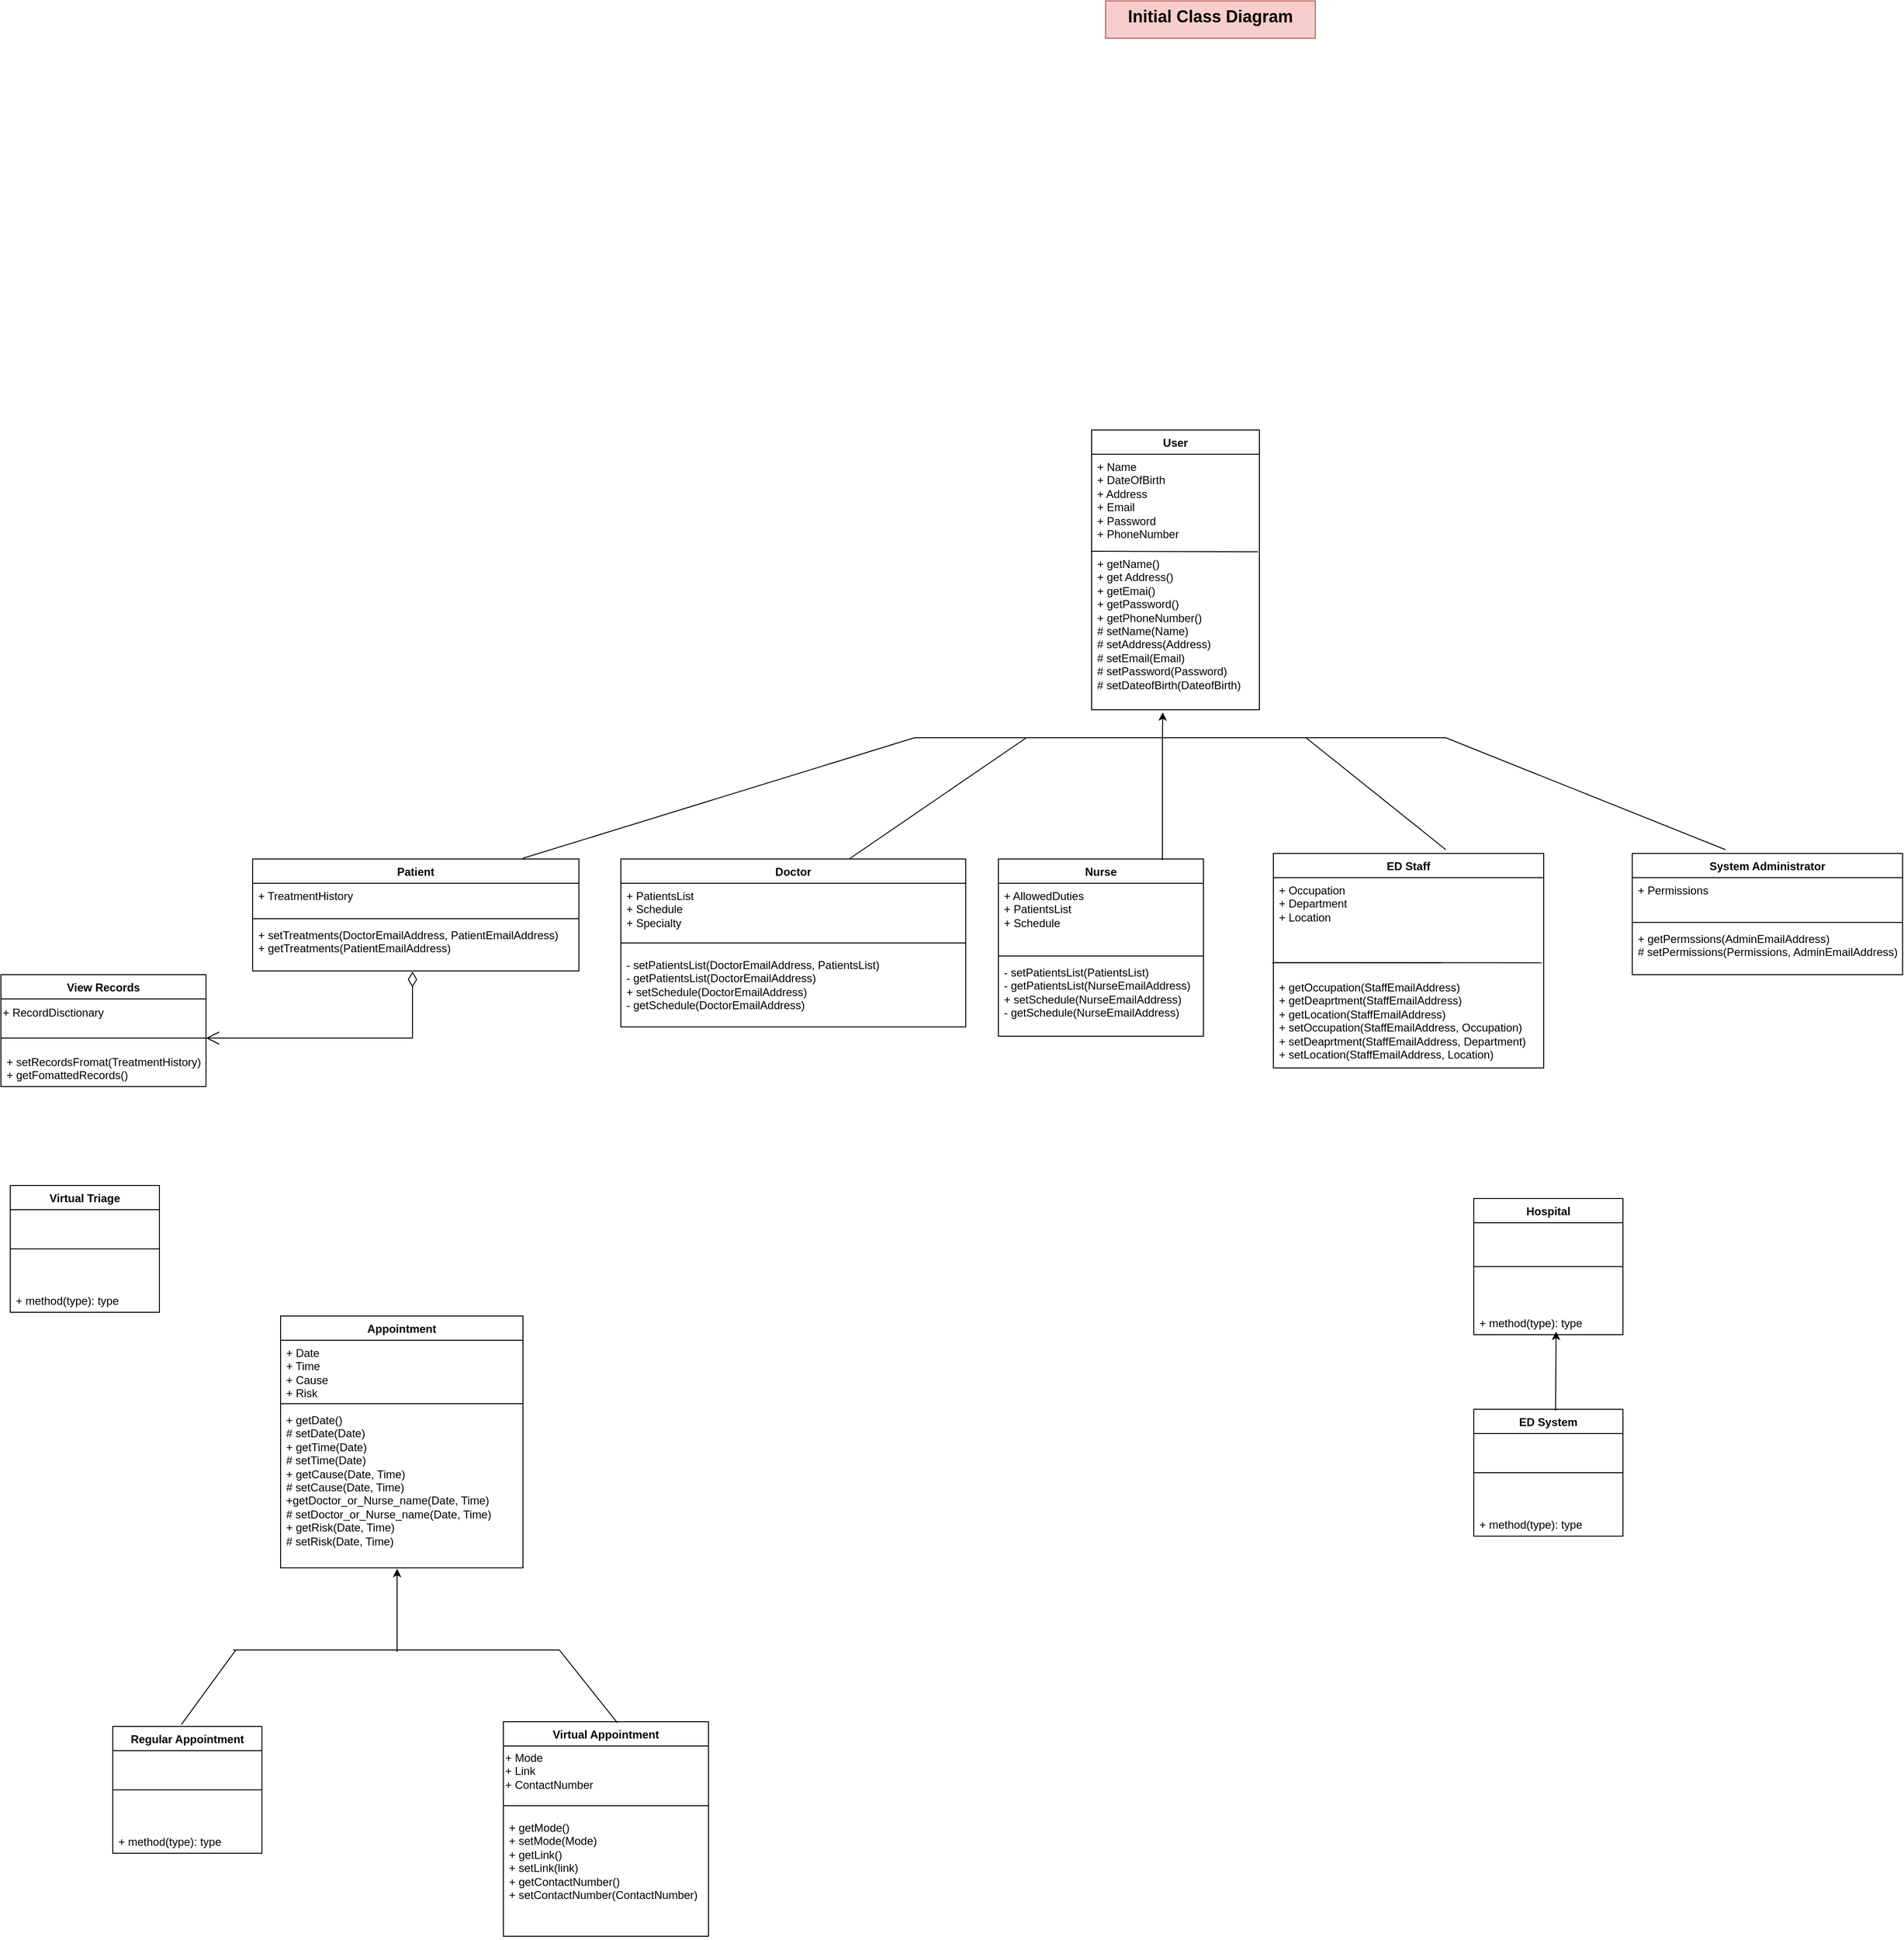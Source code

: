 <mxfile version="24.7.17">
  <diagram name="Page-1" id="DIFtrZZW887G86_Ft9EP">
    <mxGraphModel dx="2277" dy="1880" grid="1" gridSize="10" guides="1" tooltips="1" connect="1" arrows="1" fold="1" page="1" pageScale="1" pageWidth="850" pageHeight="1100" math="0" shadow="0">
      <root>
        <mxCell id="0" />
        <mxCell id="1" parent="0" />
        <mxCell id="kCQZ86NIx0HZvK4VsaJa-13" value="Nurse" style="swimlane;fontStyle=1;align=center;verticalAlign=top;childLayout=stackLayout;horizontal=1;startSize=26;horizontalStack=0;resizeParent=1;resizeParentMax=0;resizeLast=0;collapsible=1;marginBottom=0;whiteSpace=wrap;html=1;" parent="1" vertex="1">
          <mxGeometry x="250" y="290" width="220" height="190" as="geometry" />
        </mxCell>
        <mxCell id="kCQZ86NIx0HZvK4VsaJa-14" value="&lt;div&gt;+ AllowedDuties&lt;/div&gt;&lt;div&gt;+ PatientsList&lt;br&gt;+ Schedule&lt;/div&gt;" style="text;strokeColor=none;fillColor=none;align=left;verticalAlign=top;spacingLeft=4;spacingRight=4;overflow=hidden;rotatable=0;points=[[0,0.5],[1,0.5]];portConstraint=eastwest;whiteSpace=wrap;html=1;" parent="kCQZ86NIx0HZvK4VsaJa-13" vertex="1">
          <mxGeometry y="26" width="220" height="74" as="geometry" />
        </mxCell>
        <mxCell id="kCQZ86NIx0HZvK4VsaJa-15" value="" style="line;strokeWidth=1;fillColor=none;align=left;verticalAlign=middle;spacingTop=-1;spacingLeft=3;spacingRight=3;rotatable=0;labelPosition=right;points=[];portConstraint=eastwest;strokeColor=inherit;" parent="kCQZ86NIx0HZvK4VsaJa-13" vertex="1">
          <mxGeometry y="100" width="220" height="8" as="geometry" />
        </mxCell>
        <mxCell id="kCQZ86NIx0HZvK4VsaJa-16" value="- setPatientsList(PatientsList)&lt;div&gt;- getPatientsList(NurseEmailAddress)&lt;/div&gt;&lt;div&gt;&lt;span style=&quot;background-color: initial;&quot;&gt;+ setSchedule(&lt;/span&gt;NurseEmailAddress&lt;span style=&quot;background-color: initial;&quot;&gt;)&lt;/span&gt;&lt;br&gt;&lt;/div&gt;&lt;div&gt;- getSchedule(NurseEmailAddress)&lt;/div&gt;&lt;div&gt;&lt;br&gt;&lt;/div&gt;" style="text;strokeColor=none;fillColor=none;align=left;verticalAlign=top;spacingLeft=4;spacingRight=4;overflow=hidden;rotatable=0;points=[[0,0.5],[1,0.5]];portConstraint=eastwest;whiteSpace=wrap;html=1;" parent="kCQZ86NIx0HZvK4VsaJa-13" vertex="1">
          <mxGeometry y="108" width="220" height="82" as="geometry" />
        </mxCell>
        <mxCell id="kCQZ86NIx0HZvK4VsaJa-17" value="Patient" style="swimlane;fontStyle=1;align=center;verticalAlign=top;childLayout=stackLayout;horizontal=1;startSize=26;horizontalStack=0;resizeParent=1;resizeParentMax=0;resizeLast=0;collapsible=1;marginBottom=0;whiteSpace=wrap;html=1;" parent="1" vertex="1">
          <mxGeometry x="-550" y="290" width="350" height="120" as="geometry" />
        </mxCell>
        <mxCell id="kCQZ86NIx0HZvK4VsaJa-18" value="&lt;div&gt;+ TreatmentHistory&lt;br&gt;&lt;/div&gt;" style="text;strokeColor=none;fillColor=none;align=left;verticalAlign=top;spacingLeft=4;spacingRight=4;overflow=hidden;rotatable=0;points=[[0,0.5],[1,0.5]];portConstraint=eastwest;whiteSpace=wrap;html=1;" parent="kCQZ86NIx0HZvK4VsaJa-17" vertex="1">
          <mxGeometry y="26" width="350" height="34" as="geometry" />
        </mxCell>
        <mxCell id="kCQZ86NIx0HZvK4VsaJa-19" value="" style="line;strokeWidth=1;fillColor=none;align=left;verticalAlign=middle;spacingTop=-1;spacingLeft=3;spacingRight=3;rotatable=0;labelPosition=right;points=[];portConstraint=eastwest;strokeColor=inherit;" parent="kCQZ86NIx0HZvK4VsaJa-17" vertex="1">
          <mxGeometry y="60" width="350" height="8" as="geometry" />
        </mxCell>
        <mxCell id="kCQZ86NIx0HZvK4VsaJa-20" value="&lt;div&gt;+ setTreatments(DoctorEmailAddress, Patient&lt;span style=&quot;background-color: initial;&quot;&gt;EmailAddress&lt;/span&gt;&lt;span style=&quot;background-color: initial;&quot;&gt;)&lt;/span&gt;&lt;/div&gt;&lt;div&gt;&lt;span style=&quot;background-color: initial;&quot;&gt;+&amp;nbsp;&lt;/span&gt;&lt;span style=&quot;background-color: initial;&quot;&gt;getTreatments(Patient&lt;/span&gt;&lt;span style=&quot;background-color: initial;&quot;&gt;EmailAddress&lt;/span&gt;&lt;span style=&quot;background-color: initial;&quot;&gt;)&lt;/span&gt;&lt;/div&gt;&lt;div&gt;&lt;br&gt;&lt;/div&gt;&lt;div&gt;&lt;span style=&quot;background-color: initial;&quot;&gt;&lt;br&gt;&lt;/span&gt;&lt;/div&gt;" style="text;strokeColor=none;fillColor=none;align=left;verticalAlign=top;spacingLeft=4;spacingRight=4;overflow=hidden;rotatable=0;points=[[0,0.5],[1,0.5]];portConstraint=eastwest;whiteSpace=wrap;html=1;" parent="kCQZ86NIx0HZvK4VsaJa-17" vertex="1">
          <mxGeometry y="68" width="350" height="52" as="geometry" />
        </mxCell>
        <mxCell id="kCQZ86NIx0HZvK4VsaJa-21" value="ED Staff" style="swimlane;fontStyle=1;align=center;verticalAlign=top;childLayout=stackLayout;horizontal=1;startSize=26;horizontalStack=0;resizeParent=1;resizeParentMax=0;resizeLast=0;collapsible=1;marginBottom=0;whiteSpace=wrap;html=1;" parent="1" vertex="1">
          <mxGeometry x="545" y="284" width="290" height="230" as="geometry" />
        </mxCell>
        <mxCell id="kCQZ86NIx0HZvK4VsaJa-22" value="&lt;div&gt;+ Occupation&lt;/div&gt;&lt;div&gt;+ Department&lt;/div&gt;&lt;div&gt;&lt;span style=&quot;background-color: initial;&quot;&gt;+ Location&lt;/span&gt;&lt;br&gt;&lt;/div&gt;" style="text;strokeColor=none;fillColor=none;align=left;verticalAlign=top;spacingLeft=4;spacingRight=4;overflow=hidden;rotatable=0;points=[[0,0.5],[1,0.5]];portConstraint=eastwest;whiteSpace=wrap;html=1;" parent="kCQZ86NIx0HZvK4VsaJa-21" vertex="1">
          <mxGeometry y="26" width="290" height="104" as="geometry" />
        </mxCell>
        <mxCell id="kCQZ86NIx0HZvK4VsaJa-24" value="+ getOccupation(StaffEmailAddress)&lt;div&gt;+ getDeaprtment(&lt;span style=&quot;background-color: initial;&quot;&gt;StaffEmailAddress&lt;/span&gt;&lt;span style=&quot;background-color: initial;&quot;&gt;)&lt;/span&gt;&lt;/div&gt;&lt;div&gt;+ getLocation(&lt;span style=&quot;background-color: initial;&quot;&gt;StaffEmailAddress&lt;/span&gt;&lt;span style=&quot;background-color: initial;&quot;&gt;)&lt;/span&gt;&lt;/div&gt;&lt;div&gt;+ setOccupation(&lt;span style=&quot;background-color: initial;&quot;&gt;StaffEmailAddress&lt;/span&gt;&lt;span style=&quot;background-color: initial;&quot;&gt;, Occupation)&lt;/span&gt;&lt;/div&gt;&lt;div&gt;&lt;div&gt;+ setDeaprtment(&lt;span style=&quot;background-color: initial;&quot;&gt;StaffEmailAddress,&amp;nbsp;&lt;/span&gt;&lt;span style=&quot;background-color: initial;&quot;&gt;Department)&lt;/span&gt;&lt;/div&gt;&lt;div&gt;&lt;span style=&quot;background-color: initial;&quot;&gt;+ setLocation(&lt;/span&gt;&lt;span style=&quot;background-color: initial;&quot;&gt;StaffEmailAddress,&amp;nbsp;&lt;/span&gt;&lt;span style=&quot;background-color: initial;&quot;&gt;Location)&lt;/span&gt;&lt;/div&gt;&lt;/div&gt;" style="text;strokeColor=none;fillColor=none;align=left;verticalAlign=top;spacingLeft=4;spacingRight=4;overflow=hidden;rotatable=0;points=[[0,0.5],[1,0.5]];portConstraint=eastwest;whiteSpace=wrap;html=1;" parent="kCQZ86NIx0HZvK4VsaJa-21" vertex="1">
          <mxGeometry y="130" width="290" height="100" as="geometry" />
        </mxCell>
        <mxCell id="MTwN1FoGSNgmQ5PW_k3Y-5" value="" style="endArrow=none;html=1;rounded=0;entryX=0.994;entryY=0.878;entryDx=0;entryDy=0;entryPerimeter=0;" parent="kCQZ86NIx0HZvK4VsaJa-21" target="kCQZ86NIx0HZvK4VsaJa-22" edge="1">
          <mxGeometry width="50" height="50" relative="1" as="geometry">
            <mxPoint y="117" as="sourcePoint" />
            <mxPoint x="159.96" y="117.312" as="targetPoint" />
          </mxGeometry>
        </mxCell>
        <mxCell id="MTwN1FoGSNgmQ5PW_k3Y-6" value="" style="endArrow=none;html=1;rounded=0;entryX=0.994;entryY=0.878;entryDx=0;entryDy=0;entryPerimeter=0;exitX=-0.013;exitY=0.878;exitDx=0;exitDy=0;exitPerimeter=0;" parent="kCQZ86NIx0HZvK4VsaJa-21" edge="1">
          <mxGeometry width="50" height="50" relative="1" as="geometry">
            <mxPoint x="-1.34" y="117.312" as="sourcePoint" />
            <mxPoint x="179.92" y="117.312" as="targetPoint" />
          </mxGeometry>
        </mxCell>
        <mxCell id="kCQZ86NIx0HZvK4VsaJa-25" value="System Administrator" style="swimlane;fontStyle=1;align=center;verticalAlign=top;childLayout=stackLayout;horizontal=1;startSize=26;horizontalStack=0;resizeParent=1;resizeParentMax=0;resizeLast=0;collapsible=1;marginBottom=0;whiteSpace=wrap;html=1;" parent="1" vertex="1">
          <mxGeometry x="930" y="284" width="290" height="130" as="geometry" />
        </mxCell>
        <mxCell id="kCQZ86NIx0HZvK4VsaJa-26" value="&lt;div&gt;+ Permissions&lt;/div&gt;" style="text;strokeColor=none;fillColor=none;align=left;verticalAlign=top;spacingLeft=4;spacingRight=4;overflow=hidden;rotatable=0;points=[[0,0.5],[1,0.5]];portConstraint=eastwest;whiteSpace=wrap;html=1;" parent="kCQZ86NIx0HZvK4VsaJa-25" vertex="1">
          <mxGeometry y="26" width="290" height="44" as="geometry" />
        </mxCell>
        <mxCell id="kCQZ86NIx0HZvK4VsaJa-27" value="" style="line;strokeWidth=1;fillColor=none;align=left;verticalAlign=middle;spacingTop=-1;spacingLeft=3;spacingRight=3;rotatable=0;labelPosition=right;points=[];portConstraint=eastwest;strokeColor=inherit;" parent="kCQZ86NIx0HZvK4VsaJa-25" vertex="1">
          <mxGeometry y="70" width="290" height="8" as="geometry" />
        </mxCell>
        <mxCell id="kCQZ86NIx0HZvK4VsaJa-28" value="+ getPermssions(AdminEmailAddress)&lt;br&gt;# setPermissions(Permissions, AdminEmailAddress)" style="text;strokeColor=none;fillColor=none;align=left;verticalAlign=top;spacingLeft=4;spacingRight=4;overflow=hidden;rotatable=0;points=[[0,0.5],[1,0.5]];portConstraint=eastwest;whiteSpace=wrap;html=1;" parent="kCQZ86NIx0HZvK4VsaJa-25" vertex="1">
          <mxGeometry y="78" width="290" height="52" as="geometry" />
        </mxCell>
        <mxCell id="kCQZ86NIx0HZvK4VsaJa-29" value="Doctor" style="swimlane;fontStyle=1;align=center;verticalAlign=top;childLayout=stackLayout;horizontal=1;startSize=26;horizontalStack=0;resizeParent=1;resizeParentMax=0;resizeLast=0;collapsible=1;marginBottom=0;whiteSpace=wrap;html=1;" parent="1" vertex="1">
          <mxGeometry x="-155" y="290" width="370" height="180" as="geometry" />
        </mxCell>
        <mxCell id="MTwN1FoGSNgmQ5PW_k3Y-9" value="&lt;div&gt;&lt;span style=&quot;background-color: initial;&quot;&gt;+ PatientsList&lt;/span&gt;&lt;br&gt;&lt;/div&gt;&lt;div&gt;+ Schedule&lt;br&gt;&lt;/div&gt;&lt;div&gt;+ Specialty&lt;/div&gt;" style="text;strokeColor=none;fillColor=none;align=left;verticalAlign=top;spacingLeft=4;spacingRight=4;overflow=hidden;rotatable=0;points=[[0,0.5],[1,0.5]];portConstraint=eastwest;whiteSpace=wrap;html=1;" parent="kCQZ86NIx0HZvK4VsaJa-29" vertex="1">
          <mxGeometry y="26" width="370" height="54" as="geometry" />
        </mxCell>
        <mxCell id="kCQZ86NIx0HZvK4VsaJa-31" value="" style="line;strokeWidth=1;fillColor=none;align=left;verticalAlign=middle;spacingTop=-1;spacingLeft=3;spacingRight=3;rotatable=0;labelPosition=right;points=[];portConstraint=eastwest;strokeColor=inherit;" parent="kCQZ86NIx0HZvK4VsaJa-29" vertex="1">
          <mxGeometry y="80" width="370" height="20" as="geometry" />
        </mxCell>
        <mxCell id="MTwN1FoGSNgmQ5PW_k3Y-10" value="- setPatientsList(DoctorEmailAddress, PatientsList)&lt;div&gt;- getPatientsList(DoctorEmailAddress)&lt;/div&gt;&lt;div&gt;&lt;span style=&quot;background-color: initial;&quot;&gt;+ setSchedule(DoctorEmailAddress)&lt;/span&gt;&lt;br&gt;&lt;/div&gt;&lt;div&gt;- getSchedule(Doctor&lt;span style=&quot;background-color: initial;&quot;&gt;EmailAddress&lt;/span&gt;)&lt;/div&gt;&lt;div&gt;&lt;br&gt;&lt;/div&gt;" style="text;strokeColor=none;fillColor=none;align=left;verticalAlign=top;spacingLeft=4;spacingRight=4;overflow=hidden;rotatable=0;points=[[0,0.5],[1,0.5]];portConstraint=eastwest;whiteSpace=wrap;html=1;" parent="kCQZ86NIx0HZvK4VsaJa-29" vertex="1">
          <mxGeometry y="100" width="370" height="80" as="geometry" />
        </mxCell>
        <mxCell id="kCQZ86NIx0HZvK4VsaJa-33" value="User" style="swimlane;fontStyle=1;align=center;verticalAlign=top;childLayout=stackLayout;horizontal=1;startSize=26;horizontalStack=0;resizeParent=1;resizeParentMax=0;resizeLast=0;collapsible=1;marginBottom=0;whiteSpace=wrap;html=1;" parent="1" vertex="1">
          <mxGeometry x="350" y="-170" width="180" height="300" as="geometry" />
        </mxCell>
        <mxCell id="kCQZ86NIx0HZvK4VsaJa-34" value="&lt;div&gt;+ Name&lt;/div&gt;&lt;div&gt;+ DateOfBirth&lt;/div&gt;&lt;div&gt;+ Address&lt;/div&gt;&lt;div&gt;+ Email&lt;/div&gt;&lt;div&gt;+ Password&lt;/div&gt;&lt;div&gt;+ PhoneNumber&lt;br&gt;&lt;/div&gt;" style="text;strokeColor=none;fillColor=none;align=left;verticalAlign=top;spacingLeft=4;spacingRight=4;overflow=hidden;rotatable=0;points=[[0,0.5],[1,0.5]];portConstraint=eastwest;whiteSpace=wrap;html=1;" parent="kCQZ86NIx0HZvK4VsaJa-33" vertex="1">
          <mxGeometry y="26" width="180" height="104" as="geometry" />
        </mxCell>
        <mxCell id="kCQZ86NIx0HZvK4VsaJa-36" value="+ getName()&lt;br&gt;+ get Address()&lt;div&gt;&lt;span style=&quot;background-color: initial;&quot;&gt;+ getEmai()&lt;/span&gt;&lt;div&gt;+ getPassword()&lt;/div&gt;&lt;div&gt;+ getPhoneNumber()&lt;br&gt;&lt;span style=&quot;background-color: initial;&quot;&gt;# setName(Name)&lt;/span&gt;&lt;br&gt;&lt;/div&gt;&lt;div&gt;# setAddress(Address)&lt;/div&gt;&lt;div&gt;# setEmail(Email)&lt;br&gt;# setPassword(Password)&lt;/div&gt;&lt;div&gt;# setDateofBirth(DateofBirth)&lt;/div&gt;&lt;div&gt;&lt;br&gt;&lt;/div&gt;&lt;/div&gt;" style="text;strokeColor=none;fillColor=none;align=left;verticalAlign=top;spacingLeft=4;spacingRight=4;overflow=hidden;rotatable=0;points=[[0,0.5],[1,0.5]];portConstraint=eastwest;whiteSpace=wrap;html=1;" parent="kCQZ86NIx0HZvK4VsaJa-33" vertex="1">
          <mxGeometry y="130" width="180" height="170" as="geometry" />
        </mxCell>
        <mxCell id="MTwN1FoGSNgmQ5PW_k3Y-4" value="" style="endArrow=none;html=1;rounded=0;entryX=0.987;entryY=0.004;entryDx=0;entryDy=0;entryPerimeter=0;exitX=-0.009;exitY=0;exitDx=0;exitDy=0;exitPerimeter=0;" parent="kCQZ86NIx0HZvK4VsaJa-33" edge="1">
          <mxGeometry width="50" height="50" relative="1" as="geometry">
            <mxPoint x="-0.62" y="130" as="sourcePoint" />
            <mxPoint x="178.66" y="130.68" as="targetPoint" />
          </mxGeometry>
        </mxCell>
        <mxCell id="kCQZ86NIx0HZvK4VsaJa-46" value="Appointment" style="swimlane;fontStyle=1;align=center;verticalAlign=top;childLayout=stackLayout;horizontal=1;startSize=26;horizontalStack=0;resizeParent=1;resizeParentMax=0;resizeLast=0;collapsible=1;marginBottom=0;whiteSpace=wrap;html=1;" parent="1" vertex="1">
          <mxGeometry x="-520" y="780" width="260" height="270" as="geometry" />
        </mxCell>
        <mxCell id="kCQZ86NIx0HZvK4VsaJa-47" value="&lt;div&gt;+ Date&lt;/div&gt;&lt;div&gt;+ Time&lt;/div&gt;&lt;div&gt;+ Cause&lt;/div&gt;&lt;div&gt;+ Risk&lt;/div&gt;" style="text;strokeColor=none;fillColor=none;align=left;verticalAlign=top;spacingLeft=4;spacingRight=4;overflow=hidden;rotatable=0;points=[[0,0.5],[1,0.5]];portConstraint=eastwest;whiteSpace=wrap;html=1;" parent="kCQZ86NIx0HZvK4VsaJa-46" vertex="1">
          <mxGeometry y="26" width="260" height="64" as="geometry" />
        </mxCell>
        <mxCell id="kCQZ86NIx0HZvK4VsaJa-48" value="" style="line;strokeWidth=1;fillColor=none;align=left;verticalAlign=middle;spacingTop=-1;spacingLeft=3;spacingRight=3;rotatable=0;labelPosition=right;points=[];portConstraint=eastwest;strokeColor=inherit;" parent="kCQZ86NIx0HZvK4VsaJa-46" vertex="1">
          <mxGeometry y="90" width="260" height="8" as="geometry" />
        </mxCell>
        <mxCell id="kCQZ86NIx0HZvK4VsaJa-49" value="+ getDate()&lt;div&gt;# setDate(Date)&lt;/div&gt;&lt;div&gt;+ getTime(&lt;span style=&quot;background-color: initial;&quot;&gt;Date&lt;/span&gt;&lt;span style=&quot;background-color: initial;&quot;&gt;)&lt;/span&gt;&lt;/div&gt;&lt;div&gt;# setTime(&lt;span style=&quot;background-color: initial;&quot;&gt;Date&lt;/span&gt;&lt;span style=&quot;background-color: initial;&quot;&gt;)&lt;/span&gt;&lt;/div&gt;&lt;div&gt;+ getCause(Date, Time)&lt;/div&gt;&lt;div&gt;# setCause(Date, Time)&lt;/div&gt;&lt;div&gt;+get&lt;span style=&quot;background-color: initial;&quot;&gt;Doctor_or_Nurse_name(Date, Time)&lt;/span&gt;&lt;/div&gt;&lt;div&gt;&lt;span style=&quot;background-color: initial;&quot;&gt;# s&lt;/span&gt;&lt;span style=&quot;background-color: initial;&quot;&gt;et&lt;/span&gt;&lt;span style=&quot;background-color: initial;&quot;&gt;Doctor_or_Nurse_name(Date, Time)&lt;br&gt;+ getRisk(Date, Time)&lt;/span&gt;&lt;/div&gt;&lt;div&gt;&lt;span style=&quot;background-color: initial;&quot;&gt;# setRisk(Date, Time)&lt;/span&gt;&lt;/div&gt;" style="text;strokeColor=none;fillColor=none;align=left;verticalAlign=top;spacingLeft=4;spacingRight=4;overflow=hidden;rotatable=0;points=[[0,0.5],[1,0.5]];portConstraint=eastwest;whiteSpace=wrap;html=1;" parent="kCQZ86NIx0HZvK4VsaJa-46" vertex="1">
          <mxGeometry y="98" width="260" height="172" as="geometry" />
        </mxCell>
        <mxCell id="kCQZ86NIx0HZvK4VsaJa-50" value="Regular Appointment" style="swimlane;fontStyle=1;align=center;verticalAlign=top;childLayout=stackLayout;horizontal=1;startSize=26;horizontalStack=0;resizeParent=1;resizeParentMax=0;resizeLast=0;collapsible=1;marginBottom=0;whiteSpace=wrap;html=1;" parent="1" vertex="1">
          <mxGeometry x="-700" y="1220" width="160" height="136" as="geometry" />
        </mxCell>
        <mxCell id="kCQZ86NIx0HZvK4VsaJa-51" value="" style="line;strokeWidth=1;fillColor=none;align=left;verticalAlign=middle;spacingTop=-1;spacingLeft=3;spacingRight=3;rotatable=0;labelPosition=right;points=[];portConstraint=eastwest;strokeColor=inherit;" parent="kCQZ86NIx0HZvK4VsaJa-50" vertex="1">
          <mxGeometry y="26" width="160" height="84" as="geometry" />
        </mxCell>
        <mxCell id="kCQZ86NIx0HZvK4VsaJa-52" value="+ method(type): type" style="text;strokeColor=none;fillColor=none;align=left;verticalAlign=top;spacingLeft=4;spacingRight=4;overflow=hidden;rotatable=0;points=[[0,0.5],[1,0.5]];portConstraint=eastwest;whiteSpace=wrap;html=1;" parent="kCQZ86NIx0HZvK4VsaJa-50" vertex="1">
          <mxGeometry y="110" width="160" height="26" as="geometry" />
        </mxCell>
        <mxCell id="kCQZ86NIx0HZvK4VsaJa-53" value="Virtual Appointment" style="swimlane;fontStyle=1;align=center;verticalAlign=top;childLayout=stackLayout;horizontal=1;startSize=26;horizontalStack=0;resizeParent=1;resizeParentMax=0;resizeLast=0;collapsible=1;marginBottom=0;whiteSpace=wrap;html=1;" parent="1" vertex="1">
          <mxGeometry x="-281" y="1215" width="220" height="230" as="geometry" />
        </mxCell>
        <mxCell id="MTwN1FoGSNgmQ5PW_k3Y-46" value="+ Mode&lt;br&gt;+ Link&lt;div&gt;+ ContactNumber&lt;/div&gt;" style="text;html=1;align=left;verticalAlign=middle;whiteSpace=wrap;rounded=0;" parent="kCQZ86NIx0HZvK4VsaJa-53" vertex="1">
          <mxGeometry y="26" width="220" height="54" as="geometry" />
        </mxCell>
        <mxCell id="kCQZ86NIx0HZvK4VsaJa-54" value="" style="line;strokeWidth=1;fillColor=none;align=left;verticalAlign=middle;spacingTop=-1;spacingLeft=3;spacingRight=3;rotatable=0;labelPosition=right;points=[];portConstraint=eastwest;strokeColor=inherit;" parent="kCQZ86NIx0HZvK4VsaJa-53" vertex="1">
          <mxGeometry y="80" width="220" height="20" as="geometry" />
        </mxCell>
        <mxCell id="kCQZ86NIx0HZvK4VsaJa-55" value="+ getMode()&lt;div&gt;+ setMode(Mode)&lt;/div&gt;&lt;div&gt;+ getLink()&lt;/div&gt;&lt;div&gt;+ setLink(link)&lt;/div&gt;&lt;div&gt;+ getContactNumber()&lt;/div&gt;&lt;div&gt;+ setContactNumber(ContactNumber)&lt;/div&gt;" style="text;strokeColor=none;fillColor=none;align=left;verticalAlign=top;spacingLeft=4;spacingRight=4;overflow=hidden;rotatable=0;points=[[0,0.5],[1,0.5]];portConstraint=eastwest;whiteSpace=wrap;html=1;" parent="kCQZ86NIx0HZvK4VsaJa-53" vertex="1">
          <mxGeometry y="100" width="220" height="130" as="geometry" />
        </mxCell>
        <mxCell id="kCQZ86NIx0HZvK4VsaJa-58" value="Hospital" style="swimlane;fontStyle=1;align=center;verticalAlign=top;childLayout=stackLayout;horizontal=1;startSize=26;horizontalStack=0;resizeParent=1;resizeParentMax=0;resizeLast=0;collapsible=1;marginBottom=0;whiteSpace=wrap;html=1;" parent="1" vertex="1">
          <mxGeometry x="760" y="654" width="160" height="146" as="geometry" />
        </mxCell>
        <mxCell id="kCQZ86NIx0HZvK4VsaJa-59" value="" style="line;strokeWidth=1;fillColor=none;align=left;verticalAlign=middle;spacingTop=-1;spacingLeft=3;spacingRight=3;rotatable=0;labelPosition=right;points=[];portConstraint=eastwest;strokeColor=inherit;" parent="kCQZ86NIx0HZvK4VsaJa-58" vertex="1">
          <mxGeometry y="26" width="160" height="94" as="geometry" />
        </mxCell>
        <mxCell id="kCQZ86NIx0HZvK4VsaJa-60" value="+ method(type): type" style="text;strokeColor=none;fillColor=none;align=left;verticalAlign=top;spacingLeft=4;spacingRight=4;overflow=hidden;rotatable=0;points=[[0,0.5],[1,0.5]];portConstraint=eastwest;whiteSpace=wrap;html=1;" parent="kCQZ86NIx0HZvK4VsaJa-58" vertex="1">
          <mxGeometry y="120" width="160" height="26" as="geometry" />
        </mxCell>
        <mxCell id="kCQZ86NIx0HZvK4VsaJa-61" value="ED System" style="swimlane;fontStyle=1;align=center;verticalAlign=top;childLayout=stackLayout;horizontal=1;startSize=26;horizontalStack=0;resizeParent=1;resizeParentMax=0;resizeLast=0;collapsible=1;marginBottom=0;whiteSpace=wrap;html=1;" parent="1" vertex="1">
          <mxGeometry x="760" y="880" width="160" height="136" as="geometry" />
        </mxCell>
        <mxCell id="kCQZ86NIx0HZvK4VsaJa-62" value="" style="line;strokeWidth=1;fillColor=none;align=left;verticalAlign=middle;spacingTop=-1;spacingLeft=3;spacingRight=3;rotatable=0;labelPosition=right;points=[];portConstraint=eastwest;strokeColor=inherit;" parent="kCQZ86NIx0HZvK4VsaJa-61" vertex="1">
          <mxGeometry y="26" width="160" height="84" as="geometry" />
        </mxCell>
        <mxCell id="kCQZ86NIx0HZvK4VsaJa-63" value="+ method(type): type" style="text;strokeColor=none;fillColor=none;align=left;verticalAlign=top;spacingLeft=4;spacingRight=4;overflow=hidden;rotatable=0;points=[[0,0.5],[1,0.5]];portConstraint=eastwest;whiteSpace=wrap;html=1;" parent="kCQZ86NIx0HZvK4VsaJa-61" vertex="1">
          <mxGeometry y="110" width="160" height="26" as="geometry" />
        </mxCell>
        <mxCell id="kCQZ86NIx0HZvK4VsaJa-64" value="Virtual Triage" style="swimlane;fontStyle=1;align=center;verticalAlign=top;childLayout=stackLayout;horizontal=1;startSize=26;horizontalStack=0;resizeParent=1;resizeParentMax=0;resizeLast=0;collapsible=1;marginBottom=0;whiteSpace=wrap;html=1;" parent="1" vertex="1">
          <mxGeometry x="-810" y="640" width="160" height="136" as="geometry" />
        </mxCell>
        <mxCell id="kCQZ86NIx0HZvK4VsaJa-65" value="" style="line;strokeWidth=1;fillColor=none;align=left;verticalAlign=middle;spacingTop=-1;spacingLeft=3;spacingRight=3;rotatable=0;labelPosition=right;points=[];portConstraint=eastwest;strokeColor=inherit;" parent="kCQZ86NIx0HZvK4VsaJa-64" vertex="1">
          <mxGeometry y="26" width="160" height="84" as="geometry" />
        </mxCell>
        <mxCell id="kCQZ86NIx0HZvK4VsaJa-66" value="+ method(type): type" style="text;strokeColor=none;fillColor=none;align=left;verticalAlign=top;spacingLeft=4;spacingRight=4;overflow=hidden;rotatable=0;points=[[0,0.5],[1,0.5]];portConstraint=eastwest;whiteSpace=wrap;html=1;" parent="kCQZ86NIx0HZvK4VsaJa-64" vertex="1">
          <mxGeometry y="110" width="160" height="26" as="geometry" />
        </mxCell>
        <mxCell id="kCQZ86NIx0HZvK4VsaJa-67" value="View Records" style="swimlane;fontStyle=1;align=center;verticalAlign=top;childLayout=stackLayout;horizontal=1;startSize=26;horizontalStack=0;resizeParent=1;resizeParentMax=0;resizeLast=0;collapsible=1;marginBottom=0;whiteSpace=wrap;html=1;" parent="1" vertex="1">
          <mxGeometry x="-820" y="414" width="220" height="120" as="geometry" />
        </mxCell>
        <mxCell id="MTwN1FoGSNgmQ5PW_k3Y-43" value="+ RecordDisctionary" style="text;html=1;align=left;verticalAlign=middle;resizable=0;points=[];autosize=1;strokeColor=none;fillColor=none;" parent="kCQZ86NIx0HZvK4VsaJa-67" vertex="1">
          <mxGeometry y="26" width="220" height="30" as="geometry" />
        </mxCell>
        <mxCell id="kCQZ86NIx0HZvK4VsaJa-68" value="" style="line;strokeWidth=1;fillColor=none;align=left;verticalAlign=middle;spacingTop=-1;spacingLeft=3;spacingRight=3;rotatable=0;labelPosition=right;points=[];portConstraint=eastwest;strokeColor=inherit;" parent="kCQZ86NIx0HZvK4VsaJa-67" vertex="1">
          <mxGeometry y="56" width="220" height="24" as="geometry" />
        </mxCell>
        <mxCell id="kCQZ86NIx0HZvK4VsaJa-69" value="+ setRecordsFromat(TreatmentHistory)&lt;div&gt;+ getFomattedRecords()&lt;/div&gt;" style="text;strokeColor=none;fillColor=none;align=left;verticalAlign=top;spacingLeft=4;spacingRight=4;overflow=hidden;rotatable=0;points=[[0,0.5],[1,0.5]];portConstraint=eastwest;whiteSpace=wrap;html=1;" parent="kCQZ86NIx0HZvK4VsaJa-67" vertex="1">
          <mxGeometry y="80" width="220" height="40" as="geometry" />
        </mxCell>
        <mxCell id="MTwN1FoGSNgmQ5PW_k3Y-27" value="" style="endArrow=none;html=1;rounded=0;" parent="1" edge="1">
          <mxGeometry width="50" height="50" relative="1" as="geometry">
            <mxPoint x="160" y="160" as="sourcePoint" />
            <mxPoint x="730" y="160" as="targetPoint" />
          </mxGeometry>
        </mxCell>
        <mxCell id="MTwN1FoGSNgmQ5PW_k3Y-28" value="" style="endArrow=classic;html=1;rounded=0;entryX=0.424;entryY=1.016;entryDx=0;entryDy=0;entryPerimeter=0;" parent="1" target="kCQZ86NIx0HZvK4VsaJa-36" edge="1">
          <mxGeometry width="50" height="50" relative="1" as="geometry">
            <mxPoint x="426" y="160" as="sourcePoint" />
            <mxPoint x="260" y="260" as="targetPoint" />
          </mxGeometry>
        </mxCell>
        <mxCell id="MTwN1FoGSNgmQ5PW_k3Y-29" value="" style="endArrow=none;html=1;rounded=0;exitX=0.662;exitY=0;exitDx=0;exitDy=0;exitPerimeter=0;" parent="1" source="kCQZ86NIx0HZvK4VsaJa-29" edge="1">
          <mxGeometry width="50" height="50" relative="1" as="geometry">
            <mxPoint x="210" y="310" as="sourcePoint" />
            <mxPoint x="280" y="160" as="targetPoint" />
          </mxGeometry>
        </mxCell>
        <mxCell id="MTwN1FoGSNgmQ5PW_k3Y-30" value="" style="endArrow=none;html=1;rounded=0;" parent="1" edge="1">
          <mxGeometry width="50" height="50" relative="1" as="geometry">
            <mxPoint x="730" y="280" as="sourcePoint" />
            <mxPoint x="580" y="160" as="targetPoint" />
          </mxGeometry>
        </mxCell>
        <mxCell id="MTwN1FoGSNgmQ5PW_k3Y-31" value="" style="endArrow=none;html=1;rounded=0;" parent="1" edge="1">
          <mxGeometry width="50" height="50" relative="1" as="geometry">
            <mxPoint x="426" y="291" as="sourcePoint" />
            <mxPoint x="426" y="160" as="targetPoint" />
          </mxGeometry>
        </mxCell>
        <mxCell id="MTwN1FoGSNgmQ5PW_k3Y-32" value="" style="endArrow=none;html=1;rounded=0;exitX=0.828;exitY=-0.006;exitDx=0;exitDy=0;exitPerimeter=0;" parent="1" source="kCQZ86NIx0HZvK4VsaJa-17" edge="1">
          <mxGeometry width="50" height="50" relative="1" as="geometry">
            <mxPoint x="210" y="310" as="sourcePoint" />
            <mxPoint x="160" y="160" as="targetPoint" />
          </mxGeometry>
        </mxCell>
        <mxCell id="MTwN1FoGSNgmQ5PW_k3Y-33" value="" style="endArrow=none;html=1;rounded=0;" parent="1" edge="1">
          <mxGeometry width="50" height="50" relative="1" as="geometry">
            <mxPoint x="1030" y="280" as="sourcePoint" />
            <mxPoint x="730" y="160" as="targetPoint" />
          </mxGeometry>
        </mxCell>
        <mxCell id="MTwN1FoGSNgmQ5PW_k3Y-34" value="" style="endArrow=classic;html=1;rounded=0;entryX=0.552;entryY=0.872;entryDx=0;entryDy=0;entryPerimeter=0;exitX=0.548;exitY=0.01;exitDx=0;exitDy=0;exitPerimeter=0;" parent="1" source="kCQZ86NIx0HZvK4VsaJa-61" target="kCQZ86NIx0HZvK4VsaJa-60" edge="1">
          <mxGeometry width="50" height="50" relative="1" as="geometry">
            <mxPoint x="210" y="780" as="sourcePoint" />
            <mxPoint x="260" y="730" as="targetPoint" />
          </mxGeometry>
        </mxCell>
        <mxCell id="MTwN1FoGSNgmQ5PW_k3Y-35" value="" style="endArrow=none;html=1;rounded=0;" parent="1" edge="1">
          <mxGeometry width="50" height="50" relative="1" as="geometry">
            <mxPoint x="-571" y="1138" as="sourcePoint" />
            <mxPoint x="-221" y="1138" as="targetPoint" />
          </mxGeometry>
        </mxCell>
        <mxCell id="MTwN1FoGSNgmQ5PW_k3Y-36" value="" style="endArrow=classic;html=1;rounded=0;" parent="1" edge="1">
          <mxGeometry width="50" height="50" relative="1" as="geometry">
            <mxPoint x="-395" y="1140" as="sourcePoint" />
            <mxPoint x="-395" y="1051" as="targetPoint" />
          </mxGeometry>
        </mxCell>
        <mxCell id="MTwN1FoGSNgmQ5PW_k3Y-37" value="" style="endArrow=none;html=1;rounded=0;exitX=0.46;exitY=-0.015;exitDx=0;exitDy=0;exitPerimeter=0;" parent="1" source="kCQZ86NIx0HZvK4VsaJa-50" edge="1">
          <mxGeometry width="50" height="50" relative="1" as="geometry">
            <mxPoint x="29" y="1175" as="sourcePoint" />
            <mxPoint x="-568" y="1138" as="targetPoint" />
          </mxGeometry>
        </mxCell>
        <mxCell id="MTwN1FoGSNgmQ5PW_k3Y-38" value="" style="endArrow=none;html=1;rounded=0;exitX=0.555;exitY=0.004;exitDx=0;exitDy=0;exitPerimeter=0;" parent="1" source="kCQZ86NIx0HZvK4VsaJa-53" edge="1">
          <mxGeometry width="50" height="50" relative="1" as="geometry">
            <mxPoint x="29" y="1175" as="sourcePoint" />
            <mxPoint x="-221" y="1138" as="targetPoint" />
          </mxGeometry>
        </mxCell>
        <mxCell id="MTwN1FoGSNgmQ5PW_k3Y-41" value="" style="endArrow=open;html=1;endSize=12;startArrow=diamondThin;startSize=14;startFill=0;edgeStyle=orthogonalEdgeStyle;align=left;verticalAlign=bottom;rounded=0;exitX=0.49;exitY=1.013;exitDx=0;exitDy=0;exitPerimeter=0;" parent="1" source="kCQZ86NIx0HZvK4VsaJa-20" target="kCQZ86NIx0HZvK4VsaJa-68" edge="1">
          <mxGeometry x="-1" y="3" relative="1" as="geometry">
            <mxPoint x="-380" y="430" as="sourcePoint" />
            <mxPoint x="320" y="510" as="targetPoint" />
          </mxGeometry>
        </mxCell>
        <mxCell id="MTwN1FoGSNgmQ5PW_k3Y-44" value="&lt;b&gt;&lt;font style=&quot;font-size: 18px;&quot;&gt;Initial Class Diagram&lt;/font&gt;&lt;/b&gt;" style="text;html=1;whiteSpace=wrap;overflow=hidden;rounded=0;fillColor=#f8cecc;strokeColor=#b85450;align=center;" parent="1" vertex="1">
          <mxGeometry x="365" y="-630" width="225" height="40" as="geometry" />
        </mxCell>
      </root>
    </mxGraphModel>
  </diagram>
</mxfile>
